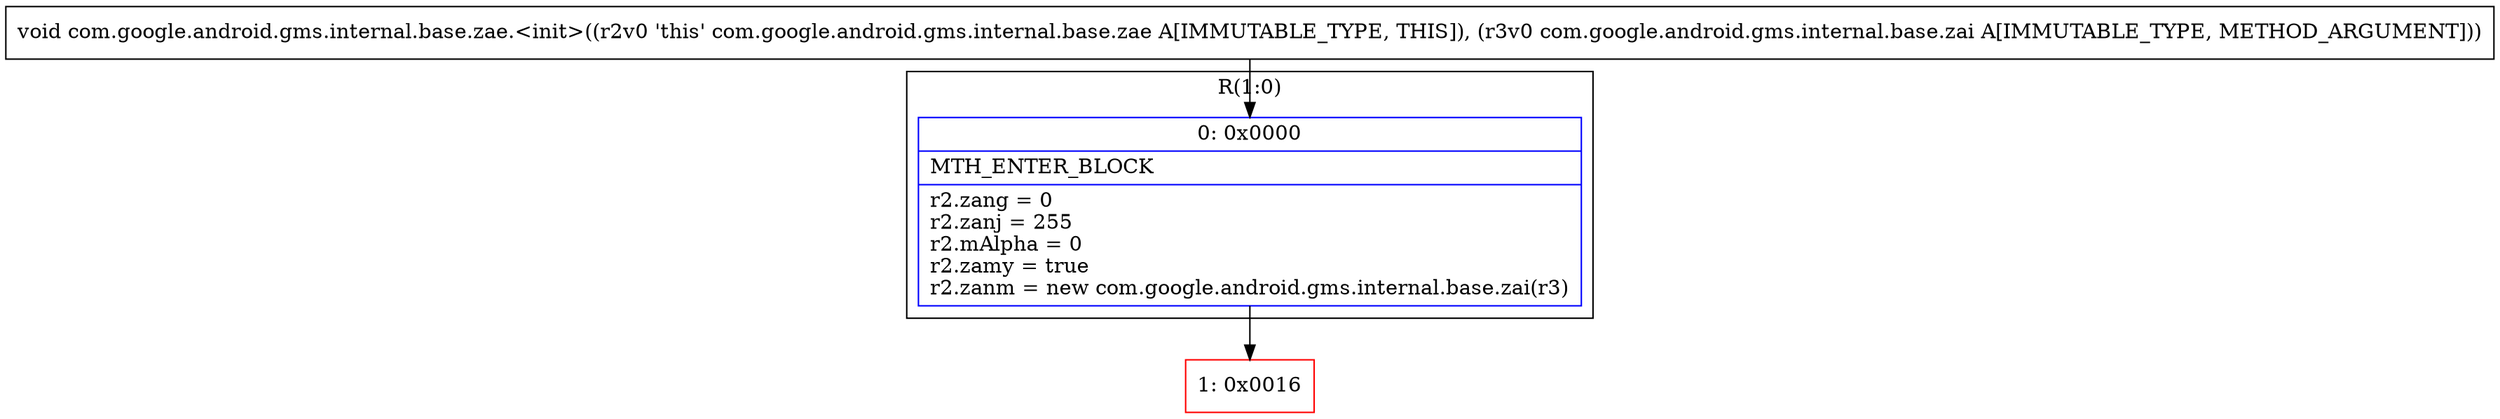 digraph "CFG forcom.google.android.gms.internal.base.zae.\<init\>(Lcom\/google\/android\/gms\/internal\/base\/zai;)V" {
subgraph cluster_Region_1483921202 {
label = "R(1:0)";
node [shape=record,color=blue];
Node_0 [shape=record,label="{0\:\ 0x0000|MTH_ENTER_BLOCK\l|r2.zang = 0\lr2.zanj = 255\lr2.mAlpha = 0\lr2.zamy = true\lr2.zanm = new com.google.android.gms.internal.base.zai(r3)\l}"];
}
Node_1 [shape=record,color=red,label="{1\:\ 0x0016}"];
MethodNode[shape=record,label="{void com.google.android.gms.internal.base.zae.\<init\>((r2v0 'this' com.google.android.gms.internal.base.zae A[IMMUTABLE_TYPE, THIS]), (r3v0 com.google.android.gms.internal.base.zai A[IMMUTABLE_TYPE, METHOD_ARGUMENT])) }"];
MethodNode -> Node_0;
Node_0 -> Node_1;
}

